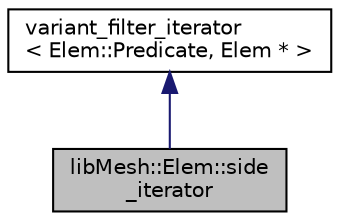 digraph "libMesh::Elem::side_iterator"
{
 // INTERACTIVE_SVG=YES
  edge [fontname="Helvetica",fontsize="10",labelfontname="Helvetica",labelfontsize="10"];
  node [fontname="Helvetica",fontsize="10",shape=record];
  Node1 [label="libMesh::Elem::side\l_iterator",height=0.2,width=0.4,color="black", fillcolor="grey75", style="filled" fontcolor="black"];
  Node2 -> Node1 [dir="back",color="midnightblue",fontsize="10",style="solid",fontname="Helvetica"];
  Node2 [label="variant_filter_iterator\l\< Elem::Predicate, Elem * \>",height=0.2,width=0.4,color="black", fillcolor="white", style="filled",URL="$classvariant__filter__iterator.html"];
}
